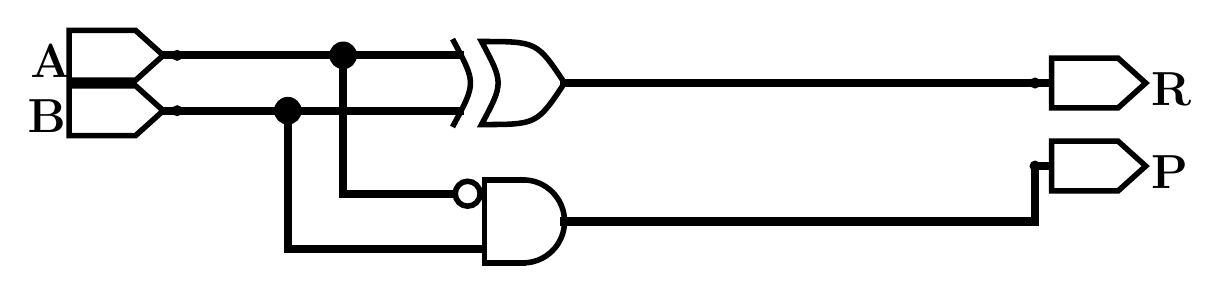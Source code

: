 % Important: If latex complains about unicode characters, please use "\usepackage[utf8x]{inputenc}" in your preamble
% You can change the size of the picture by putting it into the construct:
% 1) \resizebox{10cm}{!}{"below picture"} to scale horizontally to 10 cm
% 2) \resizebox{!}{15cm}{"below picture"} to scale vertically to 15 cm
% 3) \resizebox{10cm}{15cm}{"below picture"} a combination of above two
% It is not recomended to use the scale option of the tikzpicture environment.
\begin{tikzpicture}[x=1pt,y=-1pt,line cap=rect]
\def\logisimfontA#1{\fontfamily{cmr}{#1}} % Replaced by logisim, original font was "SansSerif"
\def\logisimfontB#1{\fontfamily{cmtt}{#1}} % Replaced by logisim, original font was "Monospaced"
\definecolor{custcol_0_0_0}{RGB}{0, 0, 0}
\definecolor{custcol_ff_ff_ff}{RGB}{255, 255, 255}
\draw [line width=3.0pt, custcol_0_0_0 ]  (199.0,75.0) -- (369.0,75.0) -- (369.0,55.0) ;
\draw [line width=3.0pt, custcol_0_0_0 ]  (199.0,25.0) -- (369.0,25.0) ;
\draw [line width=3.0pt, custcol_0_0_0 ]  (119.0,15.0) -- (119.0,65.0) -- (159.0,65.0) ;
\draw [line width=3.0pt, custcol_0_0_0 ]  (99.0,35.0) -- (99.0,85.0) -- (169.0,85.0) ;
\fill [line width=3.0pt, custcol_0_0_0]  (119.0,15.0) ellipse (5.0 and 5.0 );
\fill [line width=3.0pt, custcol_0_0_0]  (99.0,35.0) ellipse (5.0 and 5.0 );
\draw [line width=2.0pt, custcol_0_0_0 ]  (44.0,24.0) -- (54.0,15.0) -- (44.0,6.0) -- (20.0,6.0) -- (20.0,24.0) -- cycle;
\logisimfontA{\fontsize{16pt}{16pt}\fontseries{bx}\selectfont\node[inner sep=0, outer sep=0, custcol_0_0_0, anchor=base west] at  (6.0,23.0)  {A};}
\fill [line width=2.0pt, custcol_0_0_0]  (59.0,15.0) ellipse (2.0 and 2.0 );
\draw [line width=3.0pt, custcol_0_0_0 ]  (54.0,15.0) -- (59.0,15.0) -- (119.0,15.0) -- (159.0,15.0) -- (161.0,15.0) ;
\draw [line width=2.0pt, custcol_0_0_0 ]  (199.0,25.0) .. controls  (189.0,10.0)  ..  (169.0,10.0) .. controls  (177.0,25.0)  ..  (169.0,40.0) .. controls  (189.0,40.0)  ..  (199.0,25.0) -- cycle ;
\draw [line width=2.0pt, custcol_0_0_0 ]  (159.0,10.0) .. controls  (167.0,25.0)  ..  (159.0,40.0) ;
\draw [line width=2.0pt, custcol_0_0_0]  (164.0,65.0) ellipse (4.5 and 4.5 );
\draw [line width=2.0pt, custcol_0_0_0] (184.0,90.0) arc (90.0:-90.0:15.0 and 15.0 );
\draw [line width=2.0pt, custcol_0_0_0 ]  (184.0,60.0) -- (170.0,60.0) -- (170.0,90.0) -- (184.0,90.0) ;
\draw [line width=3.0pt, custcol_0_0_0 ]  (373.0,25.0) -- (370.0,25.0) ;
\draw [line width=2.0pt, custcol_0_0_0 ]  (399.0,16.0) -- (409.0,25.0) -- (399.0,34.0) -- (375.0,34.0) -- (375.0,16.0) -- cycle;
\logisimfontA{\fontsize{16pt}{16pt}\fontseries{bx}\selectfont\node[inner sep=0, outer sep=0, custcol_0_0_0, anchor=base west] at  (411.0,33.0)  {R};}
\fill [line width=2.0pt, custcol_0_0_0]  (369.0,25.0) ellipse (2.0 and 2.0 );
\draw [line width=3.0pt, custcol_0_0_0 ]  (373.0,55.0) -- (370.0,55.0) ;
\draw [line width=2.0pt, custcol_0_0_0 ]  (399.0,46.0) -- (409.0,55.0) -- (399.0,64.0) -- (375.0,64.0) -- (375.0,46.0) -- cycle;
\logisimfontA{\fontsize{16pt}{16pt}\fontseries{bx}\selectfont\node[inner sep=0, outer sep=0, custcol_0_0_0, anchor=base west] at  (411.0,63.0)  {P};}
\fill [line width=2.0pt, custcol_0_0_0]  (369.0,55.0) ellipse (2.0 and 2.0 );
\draw [line width=3.0pt, custcol_0_0_0 ]  (54.0,35.0) -- (59.0,35.0) -- (99.0,35.0) -- (159.0,35.0) -- (161.0,35.0) ;
\draw [line width=2.0pt, custcol_0_0_0 ]  (44.0,44.0) -- (54.0,35.0) -- (44.0,26.0) -- (20.0,26.0) -- (20.0,44.0) -- cycle;
\logisimfontA{\fontsize{16pt}{16pt}\fontseries{bx}\selectfont\node[inner sep=0, outer sep=0, custcol_0_0_0, anchor=base west] at  (5.0,43.0)  {B};}
\fill [line width=2.0pt, custcol_0_0_0]  (59.0,35.0) ellipse (2.0 and 2.0 );
\end{tikzpicture}